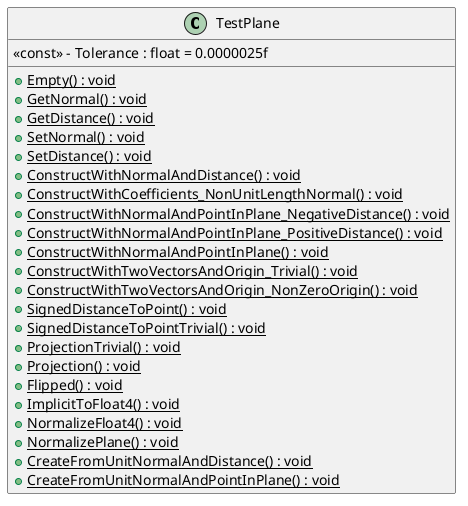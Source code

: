 @startuml
class TestPlane {
    <<const>> - Tolerance : float = 0.0000025f
    + {static} Empty() : void
    + {static} GetNormal() : void
    + {static} GetDistance() : void
    + {static} SetNormal() : void
    + {static} SetDistance() : void
    + {static} ConstructWithNormalAndDistance() : void
    + {static} ConstructWithCoefficients_NonUnitLengthNormal() : void
    + {static} ConstructWithNormalAndPointInPlane_NegativeDistance() : void
    + {static} ConstructWithNormalAndPointInPlane_PositiveDistance() : void
    + {static} ConstructWithNormalAndPointInPlane() : void
    + {static} ConstructWithTwoVectorsAndOrigin_Trivial() : void
    + {static} ConstructWithTwoVectorsAndOrigin_NonZeroOrigin() : void
    + {static} SignedDistanceToPoint() : void
    + {static} SignedDistanceToPointTrivial() : void
    + {static} ProjectionTrivial() : void
    + {static} Projection() : void
    + {static} Flipped() : void
    + {static} ImplicitToFloat4() : void
    + {static} NormalizeFloat4() : void
    + {static} NormalizePlane() : void
    + {static} CreateFromUnitNormalAndDistance() : void
    + {static} CreateFromUnitNormalAndPointInPlane() : void
}
@enduml
